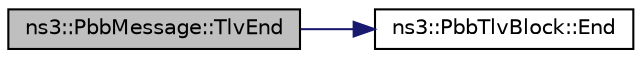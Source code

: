 digraph "ns3::PbbMessage::TlvEnd"
{
 // LATEX_PDF_SIZE
  edge [fontname="Helvetica",fontsize="10",labelfontname="Helvetica",labelfontsize="10"];
  node [fontname="Helvetica",fontsize="10",shape=record];
  rankdir="LR";
  Node1 [label="ns3::PbbMessage::TlvEnd",height=0.2,width=0.4,color="black", fillcolor="grey75", style="filled", fontcolor="black",tooltip=" "];
  Node1 -> Node2 [color="midnightblue",fontsize="10",style="solid",fontname="Helvetica"];
  Node2 [label="ns3::PbbTlvBlock::End",height=0.2,width=0.4,color="black", fillcolor="white", style="filled",URL="$classns3_1_1_pbb_tlv_block.html#a5c9d6c71ab0e3776ee45835b699aae20",tooltip=" "];
}
